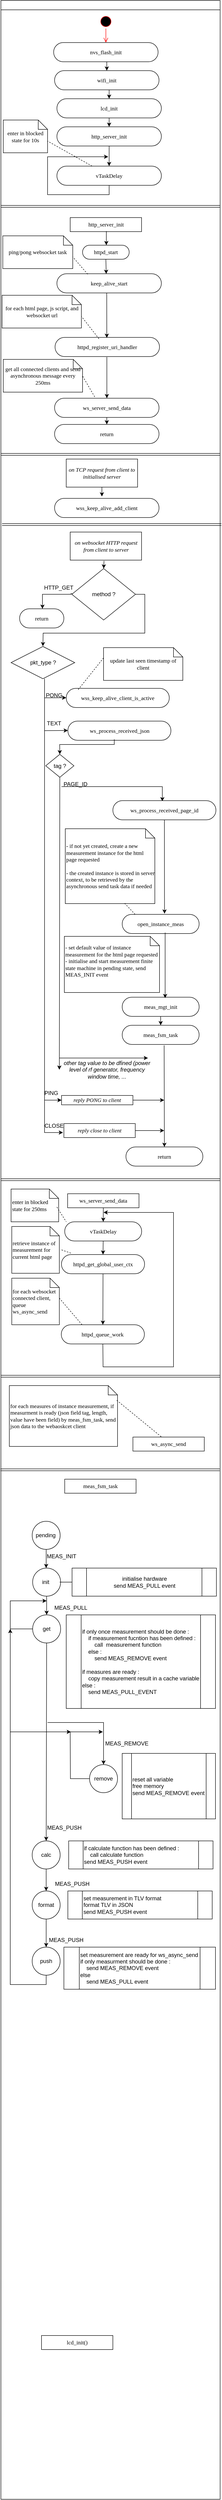 <mxfile version="26.1.1">
  <diagram name="Page-1" id="0783ab3e-0a74-02c8-0abd-f7b4e66b4bec">
    <mxGraphModel dx="2765" dy="2620" grid="1" gridSize="10" guides="1" tooltips="1" connect="1" arrows="1" fold="1" page="1" pageScale="1" pageWidth="850" pageHeight="1100" background="none" math="0" shadow="0">
      <root>
        <mxCell id="0" />
        <mxCell id="1" parent="0" />
        <mxCell id="1c1d494c118603dd-2" value="" style="swimlane;html=1;startSize=20;fontStyle=0" parent="1" vertex="1">
          <mxGeometry x="30" y="-80" width="470" height="5340" as="geometry" />
        </mxCell>
        <mxCell id="1c1d494c118603dd-7" value="httpd_start" style="rounded=1;whiteSpace=wrap;html=1;shadow=0;comic=0;labelBackgroundColor=none;strokeWidth=1;fontFamily=Verdana;fontSize=12;align=center;arcSize=50;" parent="1c1d494c118603dd-2" vertex="1">
          <mxGeometry x="175" y="523" width="100" height="30" as="geometry" />
        </mxCell>
        <mxCell id="1c1d494c118603dd-10" value="http_server_init" style="rounded=0;whiteSpace=wrap;html=1;shadow=0;comic=0;labelBackgroundColor=none;strokeWidth=1;fontFamily=Verdana;fontSize=12;align=center;arcSize=50;" parent="1c1d494c118603dd-2" vertex="1">
          <mxGeometry x="148.5" y="464" width="153" height="30" as="geometry" />
        </mxCell>
        <mxCell id="MYmZso2VZKOI-ZmejEsq-1" value="" style="ellipse;html=1;shape=startState;fillColor=#000000;strokeColor=#ff0000;" parent="1c1d494c118603dd-2" vertex="1">
          <mxGeometry x="210" y="30" width="30" height="30" as="geometry" />
        </mxCell>
        <mxCell id="MYmZso2VZKOI-ZmejEsq-2" value="" style="edgeStyle=orthogonalEdgeStyle;html=1;verticalAlign=bottom;endArrow=open;endSize=8;strokeColor=#ff0000;rounded=0;entryX=0.5;entryY=0;entryDx=0;entryDy=0;" parent="1c1d494c118603dd-2" source="MYmZso2VZKOI-ZmejEsq-1" edge="1">
          <mxGeometry relative="1" as="geometry">
            <mxPoint x="225" y="90.0" as="targetPoint" />
          </mxGeometry>
        </mxCell>
        <mxCell id="MYmZso2VZKOI-ZmejEsq-52" style="edgeStyle=orthogonalEdgeStyle;rounded=0;orthogonalLoop=1;jettySize=auto;html=1;exitX=0.5;exitY=1;exitDx=0;exitDy=0;exitPerimeter=0;" parent="1c1d494c118603dd-2" edge="1">
          <mxGeometry relative="1" as="geometry">
            <mxPoint x="85" y="684" as="sourcePoint" />
            <mxPoint x="85" y="684" as="targetPoint" />
          </mxGeometry>
        </mxCell>
        <mxCell id="R5hopMyhCV8ay7GwIlr7-3" value="httpd_register_uri_handler" style="rounded=1;whiteSpace=wrap;html=1;shadow=0;comic=0;labelBackgroundColor=none;strokeWidth=1;fontFamily=Verdana;fontSize=12;align=center;arcSize=50;" vertex="1" parent="1c1d494c118603dd-2">
          <mxGeometry x="116" y="720" width="224" height="41" as="geometry" />
        </mxCell>
        <mxCell id="R5hopMyhCV8ay7GwIlr7-8" value="&lt;div&gt;&lt;div&gt;&lt;div&gt;&lt;div&gt;ping/pong websocket task&lt;/div&gt;&lt;/div&gt;&lt;/div&gt;&lt;/div&gt;" style="shape=note;whiteSpace=wrap;html=1;rounded=0;shadow=0;comic=0;labelBackgroundColor=none;strokeWidth=1;fontFamily=Verdana;fontSize=12;align=center;size=20;" vertex="1" parent="1c1d494c118603dd-2">
          <mxGeometry x="4" y="503" width="150" height="70" as="geometry" />
        </mxCell>
        <mxCell id="R5hopMyhCV8ay7GwIlr7-9" value="&lt;div&gt;&lt;div&gt;&lt;div&gt;&lt;div&gt;get all connected clients and send asynchronous message every 250ms&lt;/div&gt;&lt;/div&gt;&lt;/div&gt;&lt;/div&gt;" style="shape=note;whiteSpace=wrap;html=1;rounded=0;shadow=0;comic=0;labelBackgroundColor=none;strokeWidth=1;fontFamily=Verdana;fontSize=12;align=center;size=20;" vertex="1" parent="1c1d494c118603dd-2">
          <mxGeometry x="5" y="767" width="170" height="70" as="geometry" />
        </mxCell>
        <mxCell id="R5hopMyhCV8ay7GwIlr7-10" value="&lt;div&gt;ws_server_send_data&lt;/div&gt;" style="rounded=1;whiteSpace=wrap;html=1;shadow=0;comic=0;labelBackgroundColor=none;strokeWidth=1;fontFamily=Verdana;fontSize=12;align=center;arcSize=50;" vertex="1" parent="1c1d494c118603dd-2">
          <mxGeometry x="115" y="850" width="224" height="41" as="geometry" />
        </mxCell>
        <mxCell id="R5hopMyhCV8ay7GwIlr7-11" value="keep_alive_start" style="rounded=1;whiteSpace=wrap;html=1;shadow=0;comic=0;labelBackgroundColor=none;strokeWidth=1;fontFamily=Verdana;fontSize=12;align=center;arcSize=50;" vertex="1" parent="1c1d494c118603dd-2">
          <mxGeometry x="120" y="584" width="224" height="41" as="geometry" />
        </mxCell>
        <mxCell id="R5hopMyhCV8ay7GwIlr7-13" value="" style="endArrow=none;dashed=1;html=1;strokeWidth=1;rounded=0;exitX=0.295;exitY=0.024;exitDx=0;exitDy=0;exitPerimeter=0;entryX=0;entryY=0;entryDx=150;entryDy=45;entryPerimeter=0;" edge="1" parent="1c1d494c118603dd-2" source="R5hopMyhCV8ay7GwIlr7-11" target="R5hopMyhCV8ay7GwIlr7-8">
          <mxGeometry width="50" height="50" relative="1" as="geometry">
            <mxPoint x="683.05" y="918.25" as="sourcePoint" />
            <mxPoint x="674" y="880" as="targetPoint" />
          </mxGeometry>
        </mxCell>
        <mxCell id="R5hopMyhCV8ay7GwIlr7-39" style="edgeStyle=orthogonalEdgeStyle;rounded=0;orthogonalLoop=1;jettySize=auto;html=1;exitX=0.5;exitY=1;exitDx=0;exitDy=0;entryX=0.5;entryY=0;entryDx=0;entryDy=0;" edge="1" parent="1c1d494c118603dd-2" source="R5hopMyhCV8ay7GwIlr7-34" target="R5hopMyhCV8ay7GwIlr7-33">
          <mxGeometry relative="1" as="geometry" />
        </mxCell>
        <mxCell id="R5hopMyhCV8ay7GwIlr7-34" value="nvs_flash_init" style="rounded=1;whiteSpace=wrap;html=1;shadow=0;comic=0;labelBackgroundColor=none;strokeWidth=1;fontFamily=Verdana;fontSize=12;align=center;arcSize=50;" vertex="1" parent="1c1d494c118603dd-2">
          <mxGeometry x="113" y="90" width="224" height="41" as="geometry" />
        </mxCell>
        <mxCell id="R5hopMyhCV8ay7GwIlr7-40" style="edgeStyle=orthogonalEdgeStyle;rounded=0;orthogonalLoop=1;jettySize=auto;html=1;exitX=0.5;exitY=1;exitDx=0;exitDy=0;entryX=0.5;entryY=0;entryDx=0;entryDy=0;" edge="1" parent="1c1d494c118603dd-2" source="R5hopMyhCV8ay7GwIlr7-33" target="R5hopMyhCV8ay7GwIlr7-32">
          <mxGeometry relative="1" as="geometry" />
        </mxCell>
        <mxCell id="R5hopMyhCV8ay7GwIlr7-33" value="wifi_init" style="rounded=1;whiteSpace=wrap;html=1;shadow=0;comic=0;labelBackgroundColor=none;strokeWidth=1;fontFamily=Verdana;fontSize=12;align=center;arcSize=50;" vertex="1" parent="1c1d494c118603dd-2">
          <mxGeometry x="115" y="150" width="224" height="41" as="geometry" />
        </mxCell>
        <mxCell id="R5hopMyhCV8ay7GwIlr7-35" value="lcd_init()" style="rounded=0;whiteSpace=wrap;html=1;shadow=0;comic=0;labelBackgroundColor=none;strokeWidth=1;fontFamily=Verdana;fontSize=12;align=center;arcSize=50;" vertex="1" parent="1c1d494c118603dd-2">
          <mxGeometry x="87" y="4990" width="153" height="30" as="geometry" />
        </mxCell>
        <mxCell id="R5hopMyhCV8ay7GwIlr7-41" style="edgeStyle=orthogonalEdgeStyle;rounded=0;orthogonalLoop=1;jettySize=auto;html=1;exitX=0.5;exitY=1;exitDx=0;exitDy=0;entryX=0.5;entryY=0;entryDx=0;entryDy=0;" edge="1" parent="1c1d494c118603dd-2" source="R5hopMyhCV8ay7GwIlr7-32" target="R5hopMyhCV8ay7GwIlr7-31">
          <mxGeometry relative="1" as="geometry" />
        </mxCell>
        <mxCell id="R5hopMyhCV8ay7GwIlr7-32" value="lcd_init" style="rounded=1;whiteSpace=wrap;html=1;shadow=0;comic=0;labelBackgroundColor=none;strokeWidth=1;fontFamily=Verdana;fontSize=12;align=center;arcSize=50;" vertex="1" parent="1c1d494c118603dd-2">
          <mxGeometry x="120" y="210" width="224" height="41" as="geometry" />
        </mxCell>
        <mxCell id="R5hopMyhCV8ay7GwIlr7-45" style="edgeStyle=orthogonalEdgeStyle;rounded=0;orthogonalLoop=1;jettySize=auto;html=1;exitX=0.5;exitY=1;exitDx=0;exitDy=0;entryX=0.5;entryY=0;entryDx=0;entryDy=0;" edge="1" parent="1c1d494c118603dd-2" source="R5hopMyhCV8ay7GwIlr7-31" target="R5hopMyhCV8ay7GwIlr7-42">
          <mxGeometry relative="1" as="geometry" />
        </mxCell>
        <mxCell id="R5hopMyhCV8ay7GwIlr7-31" value="http_server_init" style="rounded=1;whiteSpace=wrap;html=1;shadow=0;comic=0;labelBackgroundColor=none;strokeWidth=1;fontFamily=Verdana;fontSize=12;align=center;arcSize=50;" vertex="1" parent="1c1d494c118603dd-2">
          <mxGeometry x="120" y="270" width="224" height="41" as="geometry" />
        </mxCell>
        <mxCell id="R5hopMyhCV8ay7GwIlr7-47" style="edgeStyle=orthogonalEdgeStyle;rounded=0;orthogonalLoop=1;jettySize=auto;html=1;exitX=0.5;exitY=1;exitDx=0;exitDy=0;" edge="1" parent="1c1d494c118603dd-2" source="R5hopMyhCV8ay7GwIlr7-42">
          <mxGeometry relative="1" as="geometry">
            <mxPoint x="230" y="334" as="targetPoint" />
            <Array as="points">
              <mxPoint x="232" y="415" />
              <mxPoint x="100" y="415" />
              <mxPoint x="100" y="334" />
            </Array>
          </mxGeometry>
        </mxCell>
        <mxCell id="R5hopMyhCV8ay7GwIlr7-42" value="vTaskDelay" style="rounded=1;whiteSpace=wrap;html=1;shadow=0;comic=0;labelBackgroundColor=none;strokeWidth=1;fontFamily=Verdana;fontSize=12;align=center;arcSize=50;" vertex="1" parent="1c1d494c118603dd-2">
          <mxGeometry x="120" y="354" width="224" height="41" as="geometry" />
        </mxCell>
        <mxCell id="R5hopMyhCV8ay7GwIlr7-49" value="&lt;div&gt;&lt;div&gt;&lt;div&gt;&lt;div&gt;enter in blocked state for 10s&lt;/div&gt;&lt;/div&gt;&lt;/div&gt;&lt;/div&gt;" style="shape=note;whiteSpace=wrap;html=1;rounded=0;shadow=0;comic=0;labelBackgroundColor=none;strokeWidth=1;fontFamily=Verdana;fontSize=12;align=center;size=20;" vertex="1" parent="1c1d494c118603dd-2">
          <mxGeometry x="5" y="255.5" width="95" height="70" as="geometry" />
        </mxCell>
        <mxCell id="R5hopMyhCV8ay7GwIlr7-50" value="" style="endArrow=none;dashed=1;html=1;strokeWidth=1;rounded=0;entryX=0;entryY=0;entryDx=95;entryDy=45;entryPerimeter=0;" edge="1" parent="1c1d494c118603dd-2" source="R5hopMyhCV8ay7GwIlr7-42" target="R5hopMyhCV8ay7GwIlr7-49">
          <mxGeometry width="50" height="50" relative="1" as="geometry">
            <mxPoint x="196" y="639" as="sourcePoint" />
            <mxPoint x="164" y="602" as="targetPoint" />
          </mxGeometry>
        </mxCell>
        <mxCell id="R5hopMyhCV8ay7GwIlr7-51" value="&lt;div&gt;return&lt;/div&gt;" style="rounded=1;whiteSpace=wrap;html=1;shadow=0;comic=0;labelBackgroundColor=none;strokeWidth=1;fontFamily=Verdana;fontSize=12;align=center;arcSize=50;" vertex="1" parent="1c1d494c118603dd-2">
          <mxGeometry x="115" y="906" width="224" height="41" as="geometry" />
        </mxCell>
        <mxCell id="R5hopMyhCV8ay7GwIlr7-52" value="" style="endArrow=classic;html=1;rounded=0;exitX=0.5;exitY=1;exitDx=0;exitDy=0;entryX=0.5;entryY=0;entryDx=0;entryDy=0;" edge="1" parent="1c1d494c118603dd-2" source="R5hopMyhCV8ay7GwIlr7-10" target="R5hopMyhCV8ay7GwIlr7-51">
          <mxGeometry width="50" height="50" relative="1" as="geometry">
            <mxPoint x="330" y="846" as="sourcePoint" />
            <mxPoint x="380" y="796" as="targetPoint" />
          </mxGeometry>
        </mxCell>
        <mxCell id="R5hopMyhCV8ay7GwIlr7-54" value="" style="shape=link;html=1;rounded=0;entryX=0;entryY=1;entryDx=0;entryDy=0;" edge="1" parent="1c1d494c118603dd-2">
          <mxGeometry width="100" relative="1" as="geometry">
            <mxPoint y="970" as="sourcePoint" />
            <mxPoint x="470" y="970" as="targetPoint" />
          </mxGeometry>
        </mxCell>
        <mxCell id="R5hopMyhCV8ay7GwIlr7-57" value="" style="endArrow=none;dashed=1;html=1;strokeWidth=1;rounded=0;exitX=0.384;exitY=-0.071;exitDx=0;exitDy=0;exitPerimeter=0;entryX=0.999;entryY=0.504;entryDx=0;entryDy=0;entryPerimeter=0;" edge="1" parent="1c1d494c118603dd-2" source="R5hopMyhCV8ay7GwIlr7-10" target="R5hopMyhCV8ay7GwIlr7-9">
          <mxGeometry width="50" height="50" relative="1" as="geometry">
            <mxPoint x="217" y="728" as="sourcePoint" />
            <mxPoint x="190" y="690" as="targetPoint" />
          </mxGeometry>
        </mxCell>
        <mxCell id="R5hopMyhCV8ay7GwIlr7-58" value="&lt;i&gt;on TCP request from client to initialised server&lt;/i&gt;" style="rounded=0;whiteSpace=wrap;html=1;shadow=0;comic=0;labelBackgroundColor=none;strokeWidth=1;fontFamily=Verdana;fontSize=12;align=center;arcSize=50;" vertex="1" parent="1c1d494c118603dd-2">
          <mxGeometry x="140" y="980" width="153" height="60" as="geometry" />
        </mxCell>
        <mxCell id="R5hopMyhCV8ay7GwIlr7-59" value="wss_keep_alive_add_client" style="rounded=1;whiteSpace=wrap;html=1;shadow=0;comic=0;labelBackgroundColor=none;strokeWidth=1;fontFamily=Verdana;fontSize=12;align=center;arcSize=50;" vertex="1" parent="1c1d494c118603dd-2">
          <mxGeometry x="115" y="1064" width="224" height="41" as="geometry" />
        </mxCell>
        <mxCell id="R5hopMyhCV8ay7GwIlr7-60" value="&lt;i&gt;on websocket HTTP request from client to server&lt;/i&gt;" style="rounded=0;whiteSpace=wrap;html=1;shadow=0;comic=0;labelBackgroundColor=none;strokeWidth=1;fontFamily=Verdana;fontSize=12;align=center;arcSize=50;" vertex="1" parent="1c1d494c118603dd-2">
          <mxGeometry x="148.5" y="1136" width="153" height="60" as="geometry" />
        </mxCell>
        <mxCell id="R5hopMyhCV8ay7GwIlr7-61" value="" style="endArrow=classic;html=1;rounded=0;exitX=0.5;exitY=1;exitDx=0;exitDy=0;entryX=0.453;entryY=-0.098;entryDx=0;entryDy=0;entryPerimeter=0;" edge="1" parent="1c1d494c118603dd-2" source="R5hopMyhCV8ay7GwIlr7-58" target="R5hopMyhCV8ay7GwIlr7-59">
          <mxGeometry width="50" height="50" relative="1" as="geometry">
            <mxPoint x="330" y="1100" as="sourcePoint" />
            <mxPoint x="380" y="1050" as="targetPoint" />
          </mxGeometry>
        </mxCell>
        <mxCell id="R5hopMyhCV8ay7GwIlr7-63" style="edgeStyle=orthogonalEdgeStyle;rounded=0;orthogonalLoop=1;jettySize=auto;html=1;exitX=0.041;exitY=0.489;exitDx=0;exitDy=0;exitPerimeter=0;" edge="1" parent="1c1d494c118603dd-2" source="R5hopMyhCV8ay7GwIlr7-62">
          <mxGeometry relative="1" as="geometry">
            <mxPoint x="89" y="1300" as="targetPoint" />
            <mxPoint x="201" y="1269" as="sourcePoint" />
            <Array as="points">
              <mxPoint x="150" y="1268" />
              <mxPoint x="150" y="1269" />
              <mxPoint x="89" y="1269" />
            </Array>
          </mxGeometry>
        </mxCell>
        <mxCell id="R5hopMyhCV8ay7GwIlr7-64" style="edgeStyle=orthogonalEdgeStyle;rounded=0;orthogonalLoop=1;jettySize=auto;html=1;exitX=1;exitY=0.5;exitDx=0;exitDy=0;" edge="1" parent="1c1d494c118603dd-2" source="R5hopMyhCV8ay7GwIlr7-62">
          <mxGeometry relative="1" as="geometry">
            <mxPoint x="90" y="1380" as="targetPoint" />
          </mxGeometry>
        </mxCell>
        <mxCell id="R5hopMyhCV8ay7GwIlr7-62" value="method ?" style="rhombus;whiteSpace=wrap;html=1;" vertex="1" parent="1c1d494c118603dd-2">
          <mxGeometry x="152" y="1214" width="136.5" height="110" as="geometry" />
        </mxCell>
        <mxCell id="R5hopMyhCV8ay7GwIlr7-65" value="return" style="rounded=1;whiteSpace=wrap;html=1;shadow=0;comic=0;labelBackgroundColor=none;strokeWidth=1;fontFamily=Verdana;fontSize=12;align=center;arcSize=50;" vertex="1" parent="1c1d494c118603dd-2">
          <mxGeometry x="40" y="1300" width="95" height="41" as="geometry" />
        </mxCell>
        <mxCell id="R5hopMyhCV8ay7GwIlr7-67" value="" style="endArrow=classic;html=1;rounded=0;entryX=0.5;entryY=0;entryDx=0;entryDy=0;exitX=0.474;exitY=1.024;exitDx=0;exitDy=0;exitPerimeter=0;" edge="1" parent="1c1d494c118603dd-2" source="R5hopMyhCV8ay7GwIlr7-60" target="R5hopMyhCV8ay7GwIlr7-62">
          <mxGeometry width="50" height="50" relative="1" as="geometry">
            <mxPoint x="350" y="1190" as="sourcePoint" />
            <mxPoint x="380" y="1060" as="targetPoint" />
          </mxGeometry>
        </mxCell>
        <mxCell id="R5hopMyhCV8ay7GwIlr7-69" value="HTTP_GET" style="text;html=1;align=center;verticalAlign=middle;whiteSpace=wrap;rounded=0;" vertex="1" parent="1c1d494c118603dd-2">
          <mxGeometry x="94" y="1240" width="60" height="30" as="geometry" />
        </mxCell>
        <mxCell id="R5hopMyhCV8ay7GwIlr7-71" value="PONG" style="text;html=1;align=center;verticalAlign=middle;whiteSpace=wrap;rounded=0;" vertex="1" parent="1c1d494c118603dd-2">
          <mxGeometry x="83.5" y="1470" width="60" height="30" as="geometry" />
        </mxCell>
        <mxCell id="R5hopMyhCV8ay7GwIlr7-72" value="wss_keep_alive_client_is_active" style="rounded=1;whiteSpace=wrap;html=1;shadow=0;comic=0;labelBackgroundColor=none;strokeWidth=1;fontFamily=Verdana;fontSize=12;align=center;arcSize=50;" vertex="1" parent="1c1d494c118603dd-2">
          <mxGeometry x="140" y="1470" width="221" height="41" as="geometry" />
        </mxCell>
        <mxCell id="R5hopMyhCV8ay7GwIlr7-77" style="edgeStyle=orthogonalEdgeStyle;rounded=0;orthogonalLoop=1;jettySize=auto;html=1;exitX=0.5;exitY=1;exitDx=0;exitDy=0;entryX=0.825;entryY=0.976;entryDx=0;entryDy=0;entryPerimeter=0;" edge="1" parent="1c1d494c118603dd-2" target="R5hopMyhCV8ay7GwIlr7-110">
          <mxGeometry relative="1" as="geometry">
            <mxPoint x="160" y="2420" as="targetPoint" />
            <mxPoint x="93.5" y="1449.5" as="sourcePoint" />
            <Array as="points">
              <mxPoint x="94" y="2419" />
            </Array>
          </mxGeometry>
        </mxCell>
        <mxCell id="R5hopMyhCV8ay7GwIlr7-68" value="pkt_type ?" style="rhombus;whiteSpace=wrap;html=1;" vertex="1" parent="1c1d494c118603dd-2">
          <mxGeometry x="21.75" y="1380.5" width="136.5" height="69" as="geometry" />
        </mxCell>
        <mxCell id="R5hopMyhCV8ay7GwIlr7-78" value="&lt;div&gt;&lt;div&gt;&lt;div&gt;&lt;div&gt;update last seen timestamp of client&lt;/div&gt;&lt;/div&gt;&lt;/div&gt;&lt;/div&gt;" style="shape=note;whiteSpace=wrap;html=1;rounded=0;shadow=0;comic=0;labelBackgroundColor=none;strokeWidth=1;fontFamily=Verdana;fontSize=12;align=center;size=20;" vertex="1" parent="1c1d494c118603dd-2">
          <mxGeometry x="220" y="1383" width="170" height="70" as="geometry" />
        </mxCell>
        <mxCell id="R5hopMyhCV8ay7GwIlr7-79" value="" style="endArrow=none;dashed=1;html=1;strokeWidth=1;rounded=0;exitX=0.384;exitY=-0.071;exitDx=0;exitDy=0;exitPerimeter=0;entryX=0.114;entryY=0.081;entryDx=0;entryDy=0;entryPerimeter=0;" edge="1" parent="1c1d494c118603dd-2" target="R5hopMyhCV8ay7GwIlr7-72">
          <mxGeometry width="50" height="50" relative="1" as="geometry">
            <mxPoint x="220" y="1405" as="sourcePoint" />
            <mxPoint x="194" y="1360" as="targetPoint" />
          </mxGeometry>
        </mxCell>
        <mxCell id="R5hopMyhCV8ay7GwIlr7-82" value="TEXT" style="text;html=1;align=center;verticalAlign=middle;whiteSpace=wrap;rounded=0;" vertex="1" parent="1c1d494c118603dd-2">
          <mxGeometry x="83.5" y="1530" width="60" height="30" as="geometry" />
        </mxCell>
        <mxCell id="R5hopMyhCV8ay7GwIlr7-83" value="ws_process_received_json" style="rounded=1;whiteSpace=wrap;html=1;shadow=0;comic=0;labelBackgroundColor=none;strokeWidth=1;fontFamily=Verdana;fontSize=12;align=center;arcSize=50;" vertex="1" parent="1c1d494c118603dd-2">
          <mxGeometry x="143.5" y="1540" width="221" height="41" as="geometry" />
        </mxCell>
        <mxCell id="R5hopMyhCV8ay7GwIlr7-84" value="tag ?" style="rhombus;whiteSpace=wrap;html=1;" vertex="1" parent="1c1d494c118603dd-2">
          <mxGeometry x="96" y="1611" width="60.5" height="49" as="geometry" />
        </mxCell>
        <mxCell id="R5hopMyhCV8ay7GwIlr7-85" value="" style="endArrow=classic;html=1;rounded=0;entryX=1;entryY=1;entryDx=0;entryDy=0;exitX=0.168;exitY=1.014;exitDx=0;exitDy=0;exitPerimeter=0;" edge="1" parent="1c1d494c118603dd-2" source="R5hopMyhCV8ay7GwIlr7-82" target="R5hopMyhCV8ay7GwIlr7-82">
          <mxGeometry width="50" height="50" relative="1" as="geometry">
            <mxPoint x="100" y="1560" as="sourcePoint" />
            <mxPoint x="380" y="1670" as="targetPoint" />
          </mxGeometry>
        </mxCell>
        <mxCell id="R5hopMyhCV8ay7GwIlr7-86" value="" style="endArrow=classic;html=1;rounded=0;entryX=0.5;entryY=0;entryDx=0;entryDy=0;" edge="1" parent="1c1d494c118603dd-2" target="R5hopMyhCV8ay7GwIlr7-84">
          <mxGeometry width="50" height="50" relative="1" as="geometry">
            <mxPoint x="243" y="1579" as="sourcePoint" />
            <mxPoint x="380" y="1670" as="targetPoint" />
            <Array as="points">
              <mxPoint x="243" y="1590" />
              <mxPoint x="126" y="1590" />
            </Array>
          </mxGeometry>
        </mxCell>
        <mxCell id="R5hopMyhCV8ay7GwIlr7-89" value="PAGE_ID" style="text;html=1;align=center;verticalAlign=middle;whiteSpace=wrap;rounded=0;" vertex="1" parent="1c1d494c118603dd-2">
          <mxGeometry x="130" y="1660" width="60" height="30" as="geometry" />
        </mxCell>
        <mxCell id="R5hopMyhCV8ay7GwIlr7-88" value="" style="endArrow=classic;html=1;rounded=0;entryX=0.48;entryY=0.035;entryDx=0;entryDy=0;entryPerimeter=0;" edge="1" parent="1c1d494c118603dd-2" target="R5hopMyhCV8ay7GwIlr7-90">
          <mxGeometry width="50" height="50" relative="1" as="geometry">
            <mxPoint x="130" y="1680" as="sourcePoint" />
            <mxPoint x="210" y="1720" as="targetPoint" />
            <Array as="points">
              <mxPoint x="346" y="1680" />
            </Array>
          </mxGeometry>
        </mxCell>
        <mxCell id="R5hopMyhCV8ay7GwIlr7-90" value="ws_process_received_page_id" style="rounded=1;whiteSpace=wrap;html=1;shadow=0;comic=0;labelBackgroundColor=none;strokeWidth=1;fontFamily=Verdana;fontSize=12;align=center;arcSize=50;" vertex="1" parent="1c1d494c118603dd-2">
          <mxGeometry x="240" y="1710" width="221" height="41" as="geometry" />
        </mxCell>
        <mxCell id="R5hopMyhCV8ay7GwIlr7-91" value="open_instance_meas" style="rounded=1;whiteSpace=wrap;html=1;shadow=0;comic=0;labelBackgroundColor=none;strokeWidth=1;fontFamily=Verdana;fontSize=12;align=center;arcSize=50;" vertex="1" parent="1c1d494c118603dd-2">
          <mxGeometry x="260" y="1953" width="165" height="41" as="geometry" />
        </mxCell>
        <mxCell id="R5hopMyhCV8ay7GwIlr7-92" value="&lt;div&gt;&lt;div&gt;&lt;span style=&quot;background-color: transparent; color: light-dark(rgb(0, 0, 0), rgb(255, 255, 255));&quot;&gt;- if not yet created,&amp;nbsp;&lt;/span&gt;create a new measurement instance for the html page requested&lt;/div&gt;&lt;div&gt;&lt;br&gt;&lt;/div&gt;&lt;div&gt;- the created instance is stored&amp;nbsp;&lt;span style=&quot;background-color: transparent; color: light-dark(rgb(0, 0, 0), rgb(255, 255, 255));&quot;&gt;in server context, to be retrieved by the asynchronous send task data if needed&lt;/span&gt;&lt;/div&gt;&lt;/div&gt;" style="shape=note;whiteSpace=wrap;html=1;rounded=0;shadow=0;comic=0;labelBackgroundColor=none;strokeWidth=1;fontFamily=Verdana;fontSize=12;align=left;size=20;" vertex="1" parent="1c1d494c118603dd-2">
          <mxGeometry x="138" y="1770" width="192" height="160" as="geometry" />
        </mxCell>
        <mxCell id="R5hopMyhCV8ay7GwIlr7-95" value="" style="endArrow=classic;html=1;rounded=0;exitX=0.5;exitY=1;exitDx=0;exitDy=0;entryX=0.55;entryY=-0.038;entryDx=0;entryDy=0;entryPerimeter=0;" edge="1" parent="1c1d494c118603dd-2" source="R5hopMyhCV8ay7GwIlr7-90" target="R5hopMyhCV8ay7GwIlr7-91">
          <mxGeometry width="50" height="50" relative="1" as="geometry">
            <mxPoint x="346.561" y="1751.168" as="sourcePoint" />
            <mxPoint x="324.43" y="2059.004" as="targetPoint" />
          </mxGeometry>
        </mxCell>
        <mxCell id="R5hopMyhCV8ay7GwIlr7-94" value="" style="endArrow=none;dashed=1;html=1;strokeWidth=1;rounded=0;entryX=0.178;entryY=0.046;entryDx=0;entryDy=0;entryPerimeter=0;exitX=0.662;exitY=0.995;exitDx=0;exitDy=0;exitPerimeter=0;" edge="1" parent="1c1d494c118603dd-2" source="R5hopMyhCV8ay7GwIlr7-92" target="R5hopMyhCV8ay7GwIlr7-91">
          <mxGeometry width="50" height="50" relative="1" as="geometry">
            <mxPoint x="300" y="2040" as="sourcePoint" />
            <mxPoint x="340" y="1840" as="targetPoint" />
          </mxGeometry>
        </mxCell>
        <mxCell id="R5hopMyhCV8ay7GwIlr7-99" value="meas_mgt_init" style="rounded=1;whiteSpace=wrap;html=1;shadow=0;comic=0;labelBackgroundColor=none;strokeWidth=1;fontFamily=Verdana;fontSize=12;align=center;arcSize=50;" vertex="1" parent="1c1d494c118603dd-2">
          <mxGeometry x="260" y="2130" width="165" height="41" as="geometry" />
        </mxCell>
        <mxCell id="R5hopMyhCV8ay7GwIlr7-100" value="" style="endArrow=classic;html=1;rounded=0;exitX=0.558;exitY=0.95;exitDx=0;exitDy=0;exitPerimeter=0;entryX=0.558;entryY=0.047;entryDx=0;entryDy=0;entryPerimeter=0;" edge="1" parent="1c1d494c118603dd-2" source="R5hopMyhCV8ay7GwIlr7-91" target="R5hopMyhCV8ay7GwIlr7-99">
          <mxGeometry width="50" height="50" relative="1" as="geometry">
            <mxPoint x="330" y="1870" as="sourcePoint" />
            <mxPoint x="380" y="1820" as="targetPoint" />
          </mxGeometry>
        </mxCell>
        <mxCell id="R5hopMyhCV8ay7GwIlr7-87" value="" style="endArrow=classic;html=1;rounded=0;exitX=0.5;exitY=1;exitDx=0;exitDy=0;entryX=0;entryY=0.5;entryDx=0;entryDy=0;" edge="1" parent="1c1d494c118603dd-2" source="R5hopMyhCV8ay7GwIlr7-84" target="R5hopMyhCV8ay7GwIlr7-96">
          <mxGeometry width="50" height="50" relative="1" as="geometry">
            <mxPoint x="330" y="1720" as="sourcePoint" />
            <mxPoint x="126" y="2110" as="targetPoint" />
          </mxGeometry>
        </mxCell>
        <mxCell id="R5hopMyhCV8ay7GwIlr7-101" value="&lt;div&gt;&lt;div&gt;- set default value of instance measurement for the html page requested&lt;/div&gt;&lt;/div&gt;&lt;div&gt;- initialise and start measurement finite state machine in pending state, send MEAS_INIT event&lt;/div&gt;&lt;div&gt;&lt;br&gt;&lt;/div&gt;" style="shape=note;whiteSpace=wrap;html=1;rounded=0;shadow=0;comic=0;labelBackgroundColor=none;strokeWidth=1;fontFamily=Verdana;fontSize=12;align=left;size=20;" vertex="1" parent="1c1d494c118603dd-2">
          <mxGeometry x="136" y="2000" width="204" height="120" as="geometry" />
        </mxCell>
        <mxCell id="R5hopMyhCV8ay7GwIlr7-103" value="meas_fsm_task" style="rounded=1;whiteSpace=wrap;html=1;shadow=0;comic=0;labelBackgroundColor=none;strokeWidth=1;fontFamily=Verdana;fontSize=12;align=center;arcSize=50;" vertex="1" parent="1c1d494c118603dd-2">
          <mxGeometry x="260" y="2190" width="165" height="41" as="geometry" />
        </mxCell>
        <mxCell id="R5hopMyhCV8ay7GwIlr7-81" value="" style="endArrow=classic;html=1;rounded=0;exitX=0.5;exitY=1;exitDx=0;exitDy=0;entryX=0.5;entryY=0;entryDx=0;entryDy=0;" edge="1" parent="1c1d494c118603dd-2" source="R5hopMyhCV8ay7GwIlr7-99" target="R5hopMyhCV8ay7GwIlr7-103">
          <mxGeometry width="50" height="50" relative="1" as="geometry">
            <mxPoint x="380" y="2100" as="sourcePoint" />
            <mxPoint x="390" y="2080" as="targetPoint" />
          </mxGeometry>
        </mxCell>
        <mxCell id="R5hopMyhCV8ay7GwIlr7-104" value="" style="endArrow=classic;html=1;rounded=0;" edge="1" parent="1c1d494c118603dd-2">
          <mxGeometry width="50" height="50" relative="1" as="geometry">
            <mxPoint x="125.25" y="2260" as="sourcePoint" />
            <mxPoint x="315.25" y="2260" as="targetPoint" />
          </mxGeometry>
        </mxCell>
        <mxCell id="R5hopMyhCV8ay7GwIlr7-96" value="&lt;i&gt;other tag value to be dfined (power level of rf generator, frequency window time, ...&lt;/i&gt;" style="text;html=1;align=center;verticalAlign=middle;whiteSpace=wrap;rounded=0;" vertex="1" parent="1c1d494c118603dd-2">
          <mxGeometry x="125.25" y="2270" width="204.75" height="30" as="geometry" />
        </mxCell>
        <mxCell id="R5hopMyhCV8ay7GwIlr7-106" value="" style="endArrow=classic;html=1;rounded=0;exitX=0.168;exitY=1.014;exitDx=0;exitDy=0;exitPerimeter=0;" edge="1" parent="1c1d494c118603dd-2">
          <mxGeometry width="50" height="50" relative="1" as="geometry">
            <mxPoint x="93.5" y="1490.21" as="sourcePoint" />
            <mxPoint x="140" y="1490" as="targetPoint" />
          </mxGeometry>
        </mxCell>
        <mxCell id="R5hopMyhCV8ay7GwIlr7-107" value="PING" style="text;html=1;align=center;verticalAlign=middle;whiteSpace=wrap;rounded=0;" vertex="1" parent="1c1d494c118603dd-2">
          <mxGeometry x="78" y="2320" width="60" height="30" as="geometry" />
        </mxCell>
        <mxCell id="R5hopMyhCV8ay7GwIlr7-109" value="&lt;i&gt;reply PONG to client&lt;/i&gt;" style="rounded=0;whiteSpace=wrap;html=1;shadow=0;comic=0;labelBackgroundColor=none;strokeWidth=1;fontFamily=Verdana;fontSize=12;align=center;arcSize=50;" vertex="1" parent="1c1d494c118603dd-2">
          <mxGeometry x="130" y="2340" width="153" height="20" as="geometry" />
        </mxCell>
        <mxCell id="R5hopMyhCV8ay7GwIlr7-110" value="CLOSE" style="text;html=1;align=center;verticalAlign=middle;whiteSpace=wrap;rounded=0;" vertex="1" parent="1c1d494c118603dd-2">
          <mxGeometry x="83.5" y="2390" width="60" height="30" as="geometry" />
        </mxCell>
        <mxCell id="R5hopMyhCV8ay7GwIlr7-111" value="&lt;i&gt;reply close to client&lt;/i&gt;" style="rounded=0;whiteSpace=wrap;html=1;shadow=0;comic=0;labelBackgroundColor=none;strokeWidth=1;fontFamily=Verdana;fontSize=12;align=center;arcSize=50;" vertex="1" parent="1c1d494c118603dd-2">
          <mxGeometry x="135" y="2400" width="153" height="30" as="geometry" />
        </mxCell>
        <mxCell id="R5hopMyhCV8ay7GwIlr7-112" value="" style="endArrow=classic;html=1;rounded=0;exitX=0.25;exitY=1;exitDx=0;exitDy=0;entryX=0;entryY=0.5;entryDx=0;entryDy=0;" edge="1" parent="1c1d494c118603dd-2" source="R5hopMyhCV8ay7GwIlr7-107" target="R5hopMyhCV8ay7GwIlr7-109">
          <mxGeometry width="50" height="50" relative="1" as="geometry">
            <mxPoint x="320" y="2250" as="sourcePoint" />
            <mxPoint x="370" y="2200" as="targetPoint" />
          </mxGeometry>
        </mxCell>
        <mxCell id="R5hopMyhCV8ay7GwIlr7-12" value="&lt;div&gt;&lt;div&gt;&lt;div&gt;&lt;div&gt;for each html page, js script, and websocket url&lt;/div&gt;&lt;/div&gt;&lt;/div&gt;&lt;/div&gt;" style="shape=note;whiteSpace=wrap;html=1;rounded=0;shadow=0;comic=0;labelBackgroundColor=none;strokeWidth=1;fontFamily=Verdana;fontSize=12;align=center;size=20;" vertex="1" parent="1c1d494c118603dd-2">
          <mxGeometry x="2.5" y="630" width="170" height="70" as="geometry" />
        </mxCell>
        <mxCell id="R5hopMyhCV8ay7GwIlr7-56" value="" style="endArrow=none;dashed=1;html=1;strokeWidth=1;rounded=0;exitX=0.421;exitY=0.077;exitDx=0;exitDy=0;exitPerimeter=0;entryX=0;entryY=0;entryDx=170;entryDy=45;entryPerimeter=0;" edge="1" parent="1c1d494c118603dd-2" source="R5hopMyhCV8ay7GwIlr7-3" target="R5hopMyhCV8ay7GwIlr7-12">
          <mxGeometry width="50" height="50" relative="1" as="geometry">
            <mxPoint x="186" y="804" as="sourcePoint" />
            <mxPoint x="170" y="800" as="targetPoint" />
          </mxGeometry>
        </mxCell>
        <mxCell id="R5hopMyhCV8ay7GwIlr7-14" value="" style="endArrow=classic;html=1;rounded=0;exitX=0.5;exitY=1;exitDx=0;exitDy=0;" edge="1" parent="1c1d494c118603dd-2">
          <mxGeometry width="50" height="50" relative="1" as="geometry">
            <mxPoint x="227.13" y="762" as="sourcePoint" />
            <mxPoint x="227.13" y="850" as="targetPoint" />
          </mxGeometry>
        </mxCell>
        <mxCell id="R5hopMyhCV8ay7GwIlr7-53" value="" style="shape=link;html=1;rounded=0;" edge="1" parent="1c1d494c118603dd-2">
          <mxGeometry width="100" relative="1" as="geometry">
            <mxPoint y="440" as="sourcePoint" />
            <mxPoint x="470" y="440" as="targetPoint" />
          </mxGeometry>
        </mxCell>
        <mxCell id="R5hopMyhCV8ay7GwIlr7-44" value="" style="endArrow=classic;html=1;rounded=0;exitX=0.5;exitY=1;exitDx=0;exitDy=0;entryX=0.472;entryY=0.007;entryDx=0;entryDy=0;entryPerimeter=0;" edge="1" parent="1c1d494c118603dd-2" source="1c1d494c118603dd-7" target="R5hopMyhCV8ay7GwIlr7-11">
          <mxGeometry width="50" height="50" relative="1" as="geometry">
            <mxPoint x="370" y="930" as="sourcePoint" />
            <mxPoint x="420" y="880" as="targetPoint" />
          </mxGeometry>
        </mxCell>
        <mxCell id="R5hopMyhCV8ay7GwIlr7-114" value="meas_fsm_task" style="rounded=0;whiteSpace=wrap;html=1;shadow=0;comic=0;labelBackgroundColor=none;strokeWidth=1;fontFamily=Verdana;fontSize=12;align=center;arcSize=50;" vertex="1" parent="1c1d494c118603dd-2">
          <mxGeometry x="136.75" y="3160" width="153" height="30" as="geometry" />
        </mxCell>
        <mxCell id="R5hopMyhCV8ay7GwIlr7-115" value="return" style="rounded=1;whiteSpace=wrap;html=1;shadow=0;comic=0;labelBackgroundColor=none;strokeWidth=1;fontFamily=Verdana;fontSize=12;align=center;arcSize=50;" vertex="1" parent="1c1d494c118603dd-2">
          <mxGeometry x="268" y="2450" width="165" height="41" as="geometry" />
        </mxCell>
        <mxCell id="R5hopMyhCV8ay7GwIlr7-116" value="" style="endArrow=classic;html=1;rounded=0;entryX=0.5;entryY=0;entryDx=0;entryDy=0;exitX=0.545;exitY=1.049;exitDx=0;exitDy=0;exitPerimeter=0;" edge="1" parent="1c1d494c118603dd-2" source="R5hopMyhCV8ay7GwIlr7-103" target="R5hopMyhCV8ay7GwIlr7-115">
          <mxGeometry width="50" height="50" relative="1" as="geometry">
            <mxPoint x="430" y="2310" as="sourcePoint" />
            <mxPoint x="480" y="2260" as="targetPoint" />
          </mxGeometry>
        </mxCell>
        <mxCell id="R5hopMyhCV8ay7GwIlr7-119" value="ws_server_send_data" style="rounded=0;whiteSpace=wrap;html=1;shadow=0;comic=0;labelBackgroundColor=none;strokeWidth=1;fontFamily=Verdana;fontSize=12;align=center;arcSize=50;" vertex="1" parent="1c1d494c118603dd-2">
          <mxGeometry x="143" y="2550" width="153" height="30" as="geometry" />
        </mxCell>
        <mxCell id="R5hopMyhCV8ay7GwIlr7-120" value="" style="shape=link;html=1;rounded=0;entryX=0;entryY=1;entryDx=0;entryDy=0;" edge="1" parent="1c1d494c118603dd-2">
          <mxGeometry width="100" relative="1" as="geometry">
            <mxPoint y="2520" as="sourcePoint" />
            <mxPoint x="470" y="2520" as="targetPoint" />
          </mxGeometry>
        </mxCell>
        <mxCell id="R5hopMyhCV8ay7GwIlr7-121" value="vTaskDelay" style="rounded=1;whiteSpace=wrap;html=1;shadow=0;comic=0;labelBackgroundColor=none;strokeWidth=1;fontFamily=Verdana;fontSize=12;align=center;arcSize=50;" vertex="1" parent="1c1d494c118603dd-2">
          <mxGeometry x="136.75" y="2610" width="165" height="41" as="geometry" />
        </mxCell>
        <mxCell id="R5hopMyhCV8ay7GwIlr7-122" value="&lt;br&gt;&lt;span style=&quot;color: rgb(0, 0, 0); font-family: Verdana; font-size: 12px; font-style: normal; font-variant-ligatures: normal; font-variant-caps: normal; font-weight: 400; letter-spacing: normal; orphans: 2; text-align: center; text-indent: 0px; text-transform: none; widows: 2; word-spacing: 0px; -webkit-text-stroke-width: 0px; white-space: normal; background-color: rgb(251, 251, 251); text-decoration-thickness: initial; text-decoration-style: initial; text-decoration-color: initial; float: none; display: inline !important;&quot;&gt;enter in blocked state for 250ms&lt;/span&gt;&lt;div&gt;&lt;br/&gt;&lt;/div&gt;" style="shape=note;whiteSpace=wrap;html=1;rounded=0;shadow=0;comic=0;labelBackgroundColor=none;strokeWidth=1;fontFamily=Verdana;fontSize=12;align=left;size=20;" vertex="1" parent="1c1d494c118603dd-2">
          <mxGeometry x="21.75" y="2540" width="102" height="70" as="geometry" />
        </mxCell>
        <mxCell id="R5hopMyhCV8ay7GwIlr7-124" value="" style="endArrow=none;dashed=1;html=1;rounded=0;exitX=0.963;exitY=0.55;exitDx=0;exitDy=0;exitPerimeter=0;" edge="1" parent="1c1d494c118603dd-2" source="R5hopMyhCV8ay7GwIlr7-122">
          <mxGeometry width="50" height="50" relative="1" as="geometry">
            <mxPoint x="430" y="2680" as="sourcePoint" />
            <mxPoint x="140" y="2610" as="targetPoint" />
          </mxGeometry>
        </mxCell>
        <mxCell id="R5hopMyhCV8ay7GwIlr7-125" value="&lt;div&gt;httpd_get_global_user_ctx&lt;/div&gt;" style="rounded=1;whiteSpace=wrap;html=1;shadow=0;comic=0;labelBackgroundColor=none;strokeWidth=1;fontFamily=Verdana;fontSize=12;align=center;arcSize=50;" vertex="1" parent="1c1d494c118603dd-2">
          <mxGeometry x="129.75" y="2680" width="178.25" height="41" as="geometry" />
        </mxCell>
        <mxCell id="R5hopMyhCV8ay7GwIlr7-126" value="&lt;div&gt;retrieve instance of measurement for current html page&lt;/div&gt;" style="shape=note;whiteSpace=wrap;html=1;rounded=0;shadow=0;comic=0;labelBackgroundColor=none;strokeWidth=1;fontFamily=Verdana;fontSize=12;align=left;size=20;" vertex="1" parent="1c1d494c118603dd-2">
          <mxGeometry x="23.25" y="2620" width="102" height="100" as="geometry" />
        </mxCell>
        <mxCell id="R5hopMyhCV8ay7GwIlr7-127" value="" style="endArrow=none;dashed=1;html=1;rounded=0;exitX=1.047;exitY=0.5;exitDx=0;exitDy=0;exitPerimeter=0;entryX=0.114;entryY=-0.073;entryDx=0;entryDy=0;entryPerimeter=0;" edge="1" parent="1c1d494c118603dd-2" source="R5hopMyhCV8ay7GwIlr7-126" target="R5hopMyhCV8ay7GwIlr7-125">
          <mxGeometry width="50" height="50" relative="1" as="geometry">
            <mxPoint x="430" y="2480" as="sourcePoint" />
            <mxPoint x="480" y="2430" as="targetPoint" />
          </mxGeometry>
        </mxCell>
        <mxCell id="R5hopMyhCV8ay7GwIlr7-215" value="&lt;div&gt;httpd_queue_work&lt;/div&gt;" style="rounded=1;whiteSpace=wrap;html=1;shadow=0;comic=0;labelBackgroundColor=none;strokeWidth=1;fontFamily=Verdana;fontSize=12;align=center;arcSize=50;" vertex="1" parent="1c1d494c118603dd-2">
          <mxGeometry x="129.38" y="2830" width="178.25" height="41" as="geometry" />
        </mxCell>
        <mxCell id="R5hopMyhCV8ay7GwIlr7-216" value="for each websocket connected client, queue ws_async_send" style="shape=note;whiteSpace=wrap;html=1;rounded=0;shadow=0;comic=0;labelBackgroundColor=none;strokeWidth=1;fontFamily=Verdana;fontSize=12;align=left;size=20;" vertex="1" parent="1c1d494c118603dd-2">
          <mxGeometry x="23.25" y="2730.5" width="102" height="99.5" as="geometry" />
        </mxCell>
        <mxCell id="R5hopMyhCV8ay7GwIlr7-217" value="" style="endArrow=classic;html=1;rounded=0;exitX=0.5;exitY=1;exitDx=0;exitDy=0;" edge="1" parent="1c1d494c118603dd-2" source="R5hopMyhCV8ay7GwIlr7-119" target="R5hopMyhCV8ay7GwIlr7-121">
          <mxGeometry width="50" height="50" relative="1" as="geometry">
            <mxPoint x="790" y="2500" as="sourcePoint" />
            <mxPoint x="840" y="2450" as="targetPoint" />
          </mxGeometry>
        </mxCell>
        <mxCell id="R5hopMyhCV8ay7GwIlr7-218" value="" style="endArrow=classic;html=1;rounded=0;exitX=0.5;exitY=1;exitDx=0;exitDy=0;entryX=0.5;entryY=0;entryDx=0;entryDy=0;" edge="1" parent="1c1d494c118603dd-2" source="R5hopMyhCV8ay7GwIlr7-121" target="R5hopMyhCV8ay7GwIlr7-125">
          <mxGeometry width="50" height="50" relative="1" as="geometry">
            <mxPoint x="790" y="2500" as="sourcePoint" />
            <mxPoint x="840" y="2450" as="targetPoint" />
          </mxGeometry>
        </mxCell>
        <mxCell id="R5hopMyhCV8ay7GwIlr7-219" value="" style="endArrow=classic;html=1;rounded=0;exitX=0.5;exitY=1;exitDx=0;exitDy=0;" edge="1" parent="1c1d494c118603dd-2" source="R5hopMyhCV8ay7GwIlr7-125" target="R5hopMyhCV8ay7GwIlr7-215">
          <mxGeometry width="50" height="50" relative="1" as="geometry">
            <mxPoint x="790" y="2500" as="sourcePoint" />
            <mxPoint x="840" y="2450" as="targetPoint" />
          </mxGeometry>
        </mxCell>
        <mxCell id="R5hopMyhCV8ay7GwIlr7-221" value="" style="endArrow=none;dashed=1;html=1;rounded=0;exitX=0.998;exitY=0.427;exitDx=0;exitDy=0;exitPerimeter=0;entryX=0.25;entryY=0;entryDx=0;entryDy=0;" edge="1" parent="1c1d494c118603dd-2" source="R5hopMyhCV8ay7GwIlr7-216" target="R5hopMyhCV8ay7GwIlr7-215">
          <mxGeometry width="50" height="50" relative="1" as="geometry">
            <mxPoint x="790" y="2500" as="sourcePoint" />
            <mxPoint x="840" y="2450" as="targetPoint" />
          </mxGeometry>
        </mxCell>
        <mxCell id="R5hopMyhCV8ay7GwIlr7-222" value="" style="shape=link;html=1;rounded=0;entryX=0;entryY=1;entryDx=0;entryDy=0;" edge="1" parent="1c1d494c118603dd-2">
          <mxGeometry width="100" relative="1" as="geometry">
            <mxPoint y="2940" as="sourcePoint" />
            <mxPoint x="470" y="2940" as="targetPoint" />
          </mxGeometry>
        </mxCell>
        <mxCell id="R5hopMyhCV8ay7GwIlr7-223" value="ws_async_send" style="rounded=0;whiteSpace=wrap;html=1;shadow=0;comic=0;labelBackgroundColor=none;strokeWidth=1;fontFamily=Verdana;fontSize=12;align=center;arcSize=50;" vertex="1" parent="1c1d494c118603dd-2">
          <mxGeometry x="283" y="3070" width="153" height="30" as="geometry" />
        </mxCell>
        <mxCell id="R5hopMyhCV8ay7GwIlr7-224" value="" style="shape=link;html=1;rounded=0;entryX=0;entryY=1;entryDx=0;entryDy=0;" edge="1" parent="1c1d494c118603dd-2">
          <mxGeometry width="100" relative="1" as="geometry">
            <mxPoint x="2.5" y="1120" as="sourcePoint" />
            <mxPoint x="472.5" y="1120" as="targetPoint" />
          </mxGeometry>
        </mxCell>
        <mxCell id="R5hopMyhCV8ay7GwIlr7-225" value="for each measures of instance measurement, if measurment is ready (json field tag, length, value have been field) by meas_fsm_task, send json data to the webaoskcet client" style="shape=note;whiteSpace=wrap;html=1;rounded=0;shadow=0;comic=0;labelBackgroundColor=none;strokeWidth=1;fontFamily=Verdana;fontSize=12;align=left;size=20;" vertex="1" parent="1c1d494c118603dd-2">
          <mxGeometry x="18" y="2960" width="232" height="130" as="geometry" />
        </mxCell>
        <mxCell id="R5hopMyhCV8ay7GwIlr7-226" value="" style="endArrow=none;dashed=1;html=1;rounded=0;exitX=0.993;exitY=0.242;exitDx=0;exitDy=0;exitPerimeter=0;entryX=0.407;entryY=0.022;entryDx=0;entryDy=0;entryPerimeter=0;" edge="1" parent="1c1d494c118603dd-2" source="R5hopMyhCV8ay7GwIlr7-225" target="R5hopMyhCV8ay7GwIlr7-223">
          <mxGeometry width="50" height="50" relative="1" as="geometry">
            <mxPoint x="390" y="2890" as="sourcePoint" />
            <mxPoint x="440" y="2840" as="targetPoint" />
          </mxGeometry>
        </mxCell>
        <mxCell id="R5hopMyhCV8ay7GwIlr7-227" value="" style="shape=link;html=1;rounded=0;entryX=0;entryY=1;entryDx=0;entryDy=0;" edge="1" parent="1c1d494c118603dd-2">
          <mxGeometry width="100" relative="1" as="geometry">
            <mxPoint x="-1" y="3140" as="sourcePoint" />
            <mxPoint x="469" y="3140" as="targetPoint" />
          </mxGeometry>
        </mxCell>
        <mxCell id="R5hopMyhCV8ay7GwIlr7-228" value="" style="ellipse;whiteSpace=wrap;html=1;aspect=fixed;" vertex="1" parent="1c1d494c118603dd-2">
          <mxGeometry x="67" y="3250" width="60" height="60" as="geometry" />
        </mxCell>
        <mxCell id="R5hopMyhCV8ay7GwIlr7-229" value="pending" style="text;html=1;align=center;verticalAlign=middle;whiteSpace=wrap;rounded=0;" vertex="1" parent="1c1d494c118603dd-2">
          <mxGeometry x="66" y="3265" width="60" height="30" as="geometry" />
        </mxCell>
        <mxCell id="R5hopMyhCV8ay7GwIlr7-232" value="MEAS_INIT" style="text;html=1;align=center;verticalAlign=middle;whiteSpace=wrap;rounded=0;" vertex="1" parent="1c1d494c118603dd-2">
          <mxGeometry x="100" y="3310" width="60" height="30" as="geometry" />
        </mxCell>
        <mxCell id="R5hopMyhCV8ay7GwIlr7-233" value="" style="ellipse;whiteSpace=wrap;html=1;aspect=fixed;" vertex="1" parent="1c1d494c118603dd-2">
          <mxGeometry x="68" y="3350" width="60" height="60" as="geometry" />
        </mxCell>
        <mxCell id="R5hopMyhCV8ay7GwIlr7-234" value="init" style="text;html=1;align=center;verticalAlign=middle;whiteSpace=wrap;rounded=0;" vertex="1" parent="1c1d494c118603dd-2">
          <mxGeometry x="66" y="3365" width="60" height="30" as="geometry" />
        </mxCell>
        <mxCell id="R5hopMyhCV8ay7GwIlr7-235" value="&lt;div&gt;initialise hardware&lt;/div&gt;&lt;div&gt;send MEAS_PULL event&lt;/div&gt;" style="shape=process;whiteSpace=wrap;html=1;backgroundOutline=1;" vertex="1" parent="1c1d494c118603dd-2">
          <mxGeometry x="152.5" y="3350" width="309.5" height="60" as="geometry" />
        </mxCell>
        <mxCell id="R5hopMyhCV8ay7GwIlr7-236" value="" style="endArrow=none;html=1;rounded=0;exitX=1;exitY=0.5;exitDx=0;exitDy=0;entryX=0;entryY=0.5;entryDx=0;entryDy=0;" edge="1" parent="1c1d494c118603dd-2" source="R5hopMyhCV8ay7GwIlr7-234" target="R5hopMyhCV8ay7GwIlr7-235">
          <mxGeometry width="50" height="50" relative="1" as="geometry">
            <mxPoint x="360" y="3400" as="sourcePoint" />
            <mxPoint x="410" y="3350" as="targetPoint" />
          </mxGeometry>
        </mxCell>
        <mxCell id="R5hopMyhCV8ay7GwIlr7-237" value="get" style="ellipse;whiteSpace=wrap;html=1;aspect=fixed;" vertex="1" parent="1c1d494c118603dd-2">
          <mxGeometry x="68" y="3450" width="60" height="60" as="geometry" />
        </mxCell>
        <mxCell id="R5hopMyhCV8ay7GwIlr7-238" value="MEAS_PULL" style="text;html=1;align=center;verticalAlign=middle;whiteSpace=wrap;rounded=0;" vertex="1" parent="1c1d494c118603dd-2">
          <mxGeometry x="110" y="3420" width="80" height="30" as="geometry" />
        </mxCell>
        <mxCell id="R5hopMyhCV8ay7GwIlr7-239" value="" style="endArrow=classic;html=1;rounded=0;exitX=0.5;exitY=1;exitDx=0;exitDy=0;entryX=0.5;entryY=0;entryDx=0;entryDy=0;" edge="1" parent="1c1d494c118603dd-2" source="R5hopMyhCV8ay7GwIlr7-233" target="R5hopMyhCV8ay7GwIlr7-237">
          <mxGeometry width="50" height="50" relative="1" as="geometry">
            <mxPoint x="360" y="3400" as="sourcePoint" />
            <mxPoint x="410" y="3350" as="targetPoint" />
          </mxGeometry>
        </mxCell>
        <mxCell id="R5hopMyhCV8ay7GwIlr7-240" value="&lt;div&gt;if only once measurement should be done :&amp;nbsp;&lt;/div&gt;&lt;div&gt;&amp;nbsp; &amp;nbsp; if measurement fucntion has been defined :&amp;nbsp;&lt;/div&gt;&lt;div&gt;&amp;nbsp; &amp;nbsp; &amp;nbsp; &amp;nbsp; call&amp;nbsp; measurement function&lt;/div&gt;&lt;div&gt;&amp;nbsp; &amp;nbsp; else :&lt;/div&gt;&lt;div&gt;&lt;span style=&quot;background-color: transparent; color: light-dark(rgb(0, 0, 0), rgb(255, 255, 255));&quot;&gt;&amp;nbsp; &amp;nbsp; &amp;nbsp; &amp;nbsp; send MEAS_REMOVE event&lt;/span&gt;&lt;/div&gt;&lt;div&gt;&lt;span style=&quot;background-color: transparent; color: light-dark(rgb(0, 0, 0), rgb(255, 255, 255));&quot;&gt;&lt;br&gt;&lt;/span&gt;&lt;/div&gt;&lt;div&gt;&lt;span style=&quot;background-color: transparent; color: light-dark(rgb(0, 0, 0), rgb(255, 255, 255));&quot;&gt;if measures are ready :&amp;nbsp;&lt;/span&gt;&lt;/div&gt;&lt;div&gt;&lt;span style=&quot;background-color: transparent; color: light-dark(rgb(0, 0, 0), rgb(255, 255, 255));&quot;&gt;&amp;nbsp; &amp;nbsp; copy measurement result in a cache variable&lt;/span&gt;&lt;/div&gt;&lt;div&gt;&lt;span style=&quot;background-color: transparent; color: light-dark(rgb(0, 0, 0), rgb(255, 255, 255));&quot;&gt;else :&amp;nbsp;&lt;/span&gt;&lt;/div&gt;&lt;div&gt;&lt;span style=&quot;background-color: transparent; color: light-dark(rgb(0, 0, 0), rgb(255, 255, 255));&quot;&gt;&amp;nbsp; &amp;nbsp; send MEAS_PULL_EVENT&lt;/span&gt;&lt;/div&gt;" style="shape=process;whiteSpace=wrap;html=1;backgroundOutline=1;align=left;" vertex="1" parent="1c1d494c118603dd-2">
          <mxGeometry x="140" y="3450" width="320" height="200" as="geometry" />
        </mxCell>
        <mxCell id="R5hopMyhCV8ay7GwIlr7-242" value="MEAS_PUSH" style="text;html=1;align=center;verticalAlign=middle;whiteSpace=wrap;rounded=0;" vertex="1" parent="1c1d494c118603dd-2">
          <mxGeometry x="96" y="3890" width="80" height="30" as="geometry" />
        </mxCell>
        <mxCell id="R5hopMyhCV8ay7GwIlr7-245" value="" style="endArrow=classic;html=1;rounded=0;exitX=0.5;exitY=1;exitDx=0;exitDy=0;" edge="1" parent="1c1d494c118603dd-2" source="R5hopMyhCV8ay7GwIlr7-237" target="R5hopMyhCV8ay7GwIlr7-246">
          <mxGeometry width="50" height="50" relative="1" as="geometry">
            <mxPoint x="360" y="3680" as="sourcePoint" />
            <mxPoint x="100" y="3780" as="targetPoint" />
          </mxGeometry>
        </mxCell>
        <mxCell id="R5hopMyhCV8ay7GwIlr7-246" value="calc" style="ellipse;whiteSpace=wrap;html=1;aspect=fixed;" vertex="1" parent="1c1d494c118603dd-2">
          <mxGeometry x="67" y="3933" width="60" height="60" as="geometry" />
        </mxCell>
        <mxCell id="R5hopMyhCV8ay7GwIlr7-247" value="format" style="ellipse;whiteSpace=wrap;html=1;aspect=fixed;" vertex="1" parent="1c1d494c118603dd-2">
          <mxGeometry x="67" y="4040" width="60" height="60" as="geometry" />
        </mxCell>
        <mxCell id="R5hopMyhCV8ay7GwIlr7-249" value="remove" style="ellipse;whiteSpace=wrap;html=1;aspect=fixed;" vertex="1" parent="1c1d494c118603dd-2">
          <mxGeometry x="190" y="3770" width="60" height="60" as="geometry" />
        </mxCell>
        <mxCell id="R5hopMyhCV8ay7GwIlr7-250" value="reset all variable&amp;nbsp;&lt;div&gt;free memory&lt;div&gt;send MEAS_REMOVE event&lt;/div&gt;&lt;/div&gt;" style="shape=process;whiteSpace=wrap;html=1;backgroundOutline=1;align=left;" vertex="1" parent="1c1d494c118603dd-2">
          <mxGeometry x="260" y="3746" width="200" height="140" as="geometry" />
        </mxCell>
        <mxCell id="R5hopMyhCV8ay7GwIlr7-253" value="MEAS_REMOVE" style="text;html=1;align=center;verticalAlign=middle;whiteSpace=wrap;rounded=0;" vertex="1" parent="1c1d494c118603dd-2">
          <mxGeometry x="230" y="3710" width="80" height="30" as="geometry" />
        </mxCell>
        <mxCell id="R5hopMyhCV8ay7GwIlr7-251" value="" style="endArrow=classic;html=1;rounded=0;exitX=0;exitY=0.5;exitDx=0;exitDy=0;" edge="1" parent="1c1d494c118603dd-2" source="R5hopMyhCV8ay7GwIlr7-249">
          <mxGeometry width="50" height="50" relative="1" as="geometry">
            <mxPoint x="218.5" y="3790" as="sourcePoint" />
            <mxPoint x="218.5" y="3700" as="targetPoint" />
            <Array as="points">
              <mxPoint x="149" y="3800" />
              <mxPoint x="148.5" y="3700" />
            </Array>
          </mxGeometry>
        </mxCell>
        <mxCell id="R5hopMyhCV8ay7GwIlr7-254" value="&lt;div&gt;if calculate function has been defined :&amp;nbsp;&lt;/div&gt;&lt;div&gt;&amp;nbsp; &amp;nbsp; call calculate function&lt;/div&gt;&lt;div&gt;send MEAS_PUSH event&lt;/div&gt;" style="shape=process;whiteSpace=wrap;html=1;backgroundOutline=1;align=left;" vertex="1" parent="1c1d494c118603dd-2">
          <mxGeometry x="145.25" y="3933" width="309.5" height="60" as="geometry" />
        </mxCell>
        <mxCell id="R5hopMyhCV8ay7GwIlr7-255" value="MEAS_PUSH" style="text;html=1;align=center;verticalAlign=middle;whiteSpace=wrap;rounded=0;" vertex="1" parent="1c1d494c118603dd-2">
          <mxGeometry x="113" y="4010" width="80" height="30" as="geometry" />
        </mxCell>
        <mxCell id="R5hopMyhCV8ay7GwIlr7-256" value="" style="endArrow=classic;html=1;rounded=0;exitX=0.5;exitY=1;exitDx=0;exitDy=0;entryX=0.5;entryY=0;entryDx=0;entryDy=0;" edge="1" parent="1c1d494c118603dd-2" source="R5hopMyhCV8ay7GwIlr7-246" target="R5hopMyhCV8ay7GwIlr7-247">
          <mxGeometry width="50" height="50" relative="1" as="geometry">
            <mxPoint x="360" y="3800" as="sourcePoint" />
            <mxPoint x="410" y="3750" as="targetPoint" />
          </mxGeometry>
        </mxCell>
        <mxCell id="R5hopMyhCV8ay7GwIlr7-257" value="&lt;div&gt;set measurement in TLV format&lt;/div&gt;&lt;div&gt;format TLV in JSON&lt;/div&gt;&lt;div&gt;send MEAS_PUSH event&lt;/div&gt;" style="shape=process;whiteSpace=wrap;html=1;backgroundOutline=1;align=left;" vertex="1" parent="1c1d494c118603dd-2">
          <mxGeometry x="143.5" y="4040" width="309.5" height="60" as="geometry" />
        </mxCell>
        <mxCell id="R5hopMyhCV8ay7GwIlr7-258" value="MEAS_PUSH" style="text;html=1;align=center;verticalAlign=middle;whiteSpace=wrap;rounded=0;" vertex="1" parent="1c1d494c118603dd-2">
          <mxGeometry x="100" y="4130" width="80" height="30" as="geometry" />
        </mxCell>
        <mxCell id="R5hopMyhCV8ay7GwIlr7-260" value="push" style="ellipse;whiteSpace=wrap;html=1;aspect=fixed;" vertex="1" parent="1c1d494c118603dd-2">
          <mxGeometry x="67" y="4160" width="60" height="60" as="geometry" />
        </mxCell>
        <mxCell id="R5hopMyhCV8ay7GwIlr7-261" value="&lt;div&gt;set measurement are ready for ws_async_send&lt;/div&gt;&lt;div&gt;if only measurment should be done :&amp;nbsp;&lt;/div&gt;&lt;div&gt;&amp;nbsp; &amp;nbsp; send MEAS_REMOVE event&lt;/div&gt;&lt;div&gt;else&lt;/div&gt;&lt;div&gt;&amp;nbsp; &amp;nbsp; send MEAS_PULL event&lt;/div&gt;" style="shape=process;whiteSpace=wrap;html=1;backgroundOutline=1;align=left;" vertex="1" parent="1c1d494c118603dd-2">
          <mxGeometry x="135" y="4160" width="325" height="90" as="geometry" />
        </mxCell>
        <mxCell id="R5hopMyhCV8ay7GwIlr7-6" value="" style="endArrow=classic;html=1;rounded=0;exitX=0.5;exitY=1;exitDx=0;exitDy=0;" edge="1" parent="1">
          <mxGeometry width="50" height="50" relative="1" as="geometry">
            <mxPoint x="256" y="413" as="sourcePoint" />
            <mxPoint x="256" y="443" as="targetPoint" />
          </mxGeometry>
        </mxCell>
        <mxCell id="R5hopMyhCV8ay7GwIlr7-7" value="" style="endArrow=classic;html=1;rounded=0;exitX=0.477;exitY=0.996;exitDx=0;exitDy=0;exitPerimeter=0;" edge="1" parent="1" source="R5hopMyhCV8ay7GwIlr7-11">
          <mxGeometry width="50" height="50" relative="1" as="geometry">
            <mxPoint x="257" y="611" as="sourcePoint" />
            <mxPoint x="257" y="641" as="targetPoint" />
          </mxGeometry>
        </mxCell>
        <mxCell id="R5hopMyhCV8ay7GwIlr7-117" value="" style="endArrow=classic;html=1;rounded=0;exitX=1;exitY=0.5;exitDx=0;exitDy=0;" edge="1" parent="1" source="R5hopMyhCV8ay7GwIlr7-109">
          <mxGeometry width="50" height="50" relative="1" as="geometry">
            <mxPoint x="460" y="2230" as="sourcePoint" />
            <mxPoint x="380" y="2270" as="targetPoint" />
          </mxGeometry>
        </mxCell>
        <mxCell id="R5hopMyhCV8ay7GwIlr7-118" value="" style="endArrow=classic;html=1;rounded=0;exitX=1;exitY=0.5;exitDx=0;exitDy=0;" edge="1" parent="1" source="R5hopMyhCV8ay7GwIlr7-111">
          <mxGeometry width="50" height="50" relative="1" as="geometry">
            <mxPoint x="460" y="2230" as="sourcePoint" />
            <mxPoint x="380" y="2335" as="targetPoint" />
          </mxGeometry>
        </mxCell>
        <mxCell id="R5hopMyhCV8ay7GwIlr7-220" value="" style="endArrow=classic;html=1;rounded=0;exitX=0.5;exitY=1;exitDx=0;exitDy=0;" edge="1" parent="1" source="R5hopMyhCV8ay7GwIlr7-215">
          <mxGeometry width="50" height="50" relative="1" as="geometry">
            <mxPoint x="820" y="2420" as="sourcePoint" />
            <mxPoint x="250" y="2510" as="targetPoint" />
            <Array as="points">
              <mxPoint x="249" y="2840" />
              <mxPoint x="400" y="2840" />
              <mxPoint x="400" y="2510" />
            </Array>
          </mxGeometry>
        </mxCell>
        <mxCell id="R5hopMyhCV8ay7GwIlr7-231" value="" style="endArrow=classic;html=1;rounded=0;exitX=0.5;exitY=1;exitDx=0;exitDy=0;" edge="1" parent="1" source="R5hopMyhCV8ay7GwIlr7-228">
          <mxGeometry width="50" height="50" relative="1" as="geometry">
            <mxPoint x="452" y="2990" as="sourcePoint" />
            <mxPoint x="127" y="3270" as="targetPoint" />
          </mxGeometry>
        </mxCell>
        <mxCell id="R5hopMyhCV8ay7GwIlr7-241" value="" style="endArrow=classic;html=1;rounded=0;exitX=0;exitY=0.5;exitDx=0;exitDy=0;" edge="1" parent="1" source="R5hopMyhCV8ay7GwIlr7-237">
          <mxGeometry width="50" height="50" relative="1" as="geometry">
            <mxPoint x="390" y="3320" as="sourcePoint" />
            <mxPoint x="128" y="3340" as="targetPoint" />
            <Array as="points">
              <mxPoint x="50" y="3400" />
              <mxPoint x="50" y="3340" />
            </Array>
          </mxGeometry>
        </mxCell>
        <mxCell id="R5hopMyhCV8ay7GwIlr7-248" value="" style="endArrow=classic;html=1;rounded=0;entryX=0.5;entryY=0;entryDx=0;entryDy=0;" edge="1" parent="1" target="R5hopMyhCV8ay7GwIlr7-249">
          <mxGeometry width="50" height="50" relative="1" as="geometry">
            <mxPoint x="130" y="3600" as="sourcePoint" />
            <mxPoint x="420" y="3600" as="targetPoint" />
            <Array as="points">
              <mxPoint x="250" y="3600" />
            </Array>
          </mxGeometry>
        </mxCell>
        <mxCell id="R5hopMyhCV8ay7GwIlr7-259" value="" style="endArrow=classic;html=1;rounded=0;exitX=0.5;exitY=1;exitDx=0;exitDy=0;" edge="1" parent="1" source="R5hopMyhCV8ay7GwIlr7-247">
          <mxGeometry width="50" height="50" relative="1" as="geometry">
            <mxPoint x="390" y="4200" as="sourcePoint" />
            <mxPoint x="127" y="4080" as="targetPoint" />
          </mxGeometry>
        </mxCell>
        <mxCell id="R5hopMyhCV8ay7GwIlr7-262" value="" style="endArrow=classic;html=1;rounded=0;exitX=0.5;exitY=1;exitDx=0;exitDy=0;" edge="1" parent="1" source="R5hopMyhCV8ay7GwIlr7-260">
          <mxGeometry width="50" height="50" relative="1" as="geometry">
            <mxPoint x="390" y="3980" as="sourcePoint" />
            <mxPoint x="50" y="3400" as="targetPoint" />
            <Array as="points">
              <mxPoint x="127" y="4160" />
              <mxPoint x="50" y="4160" />
            </Array>
          </mxGeometry>
        </mxCell>
        <mxCell id="R5hopMyhCV8ay7GwIlr7-263" value="" style="endArrow=classic;html=1;rounded=0;" edge="1" parent="1">
          <mxGeometry width="50" height="50" relative="1" as="geometry">
            <mxPoint x="50" y="3620" as="sourcePoint" />
            <mxPoint x="180" y="3620" as="targetPoint" />
          </mxGeometry>
        </mxCell>
      </root>
    </mxGraphModel>
  </diagram>
</mxfile>
